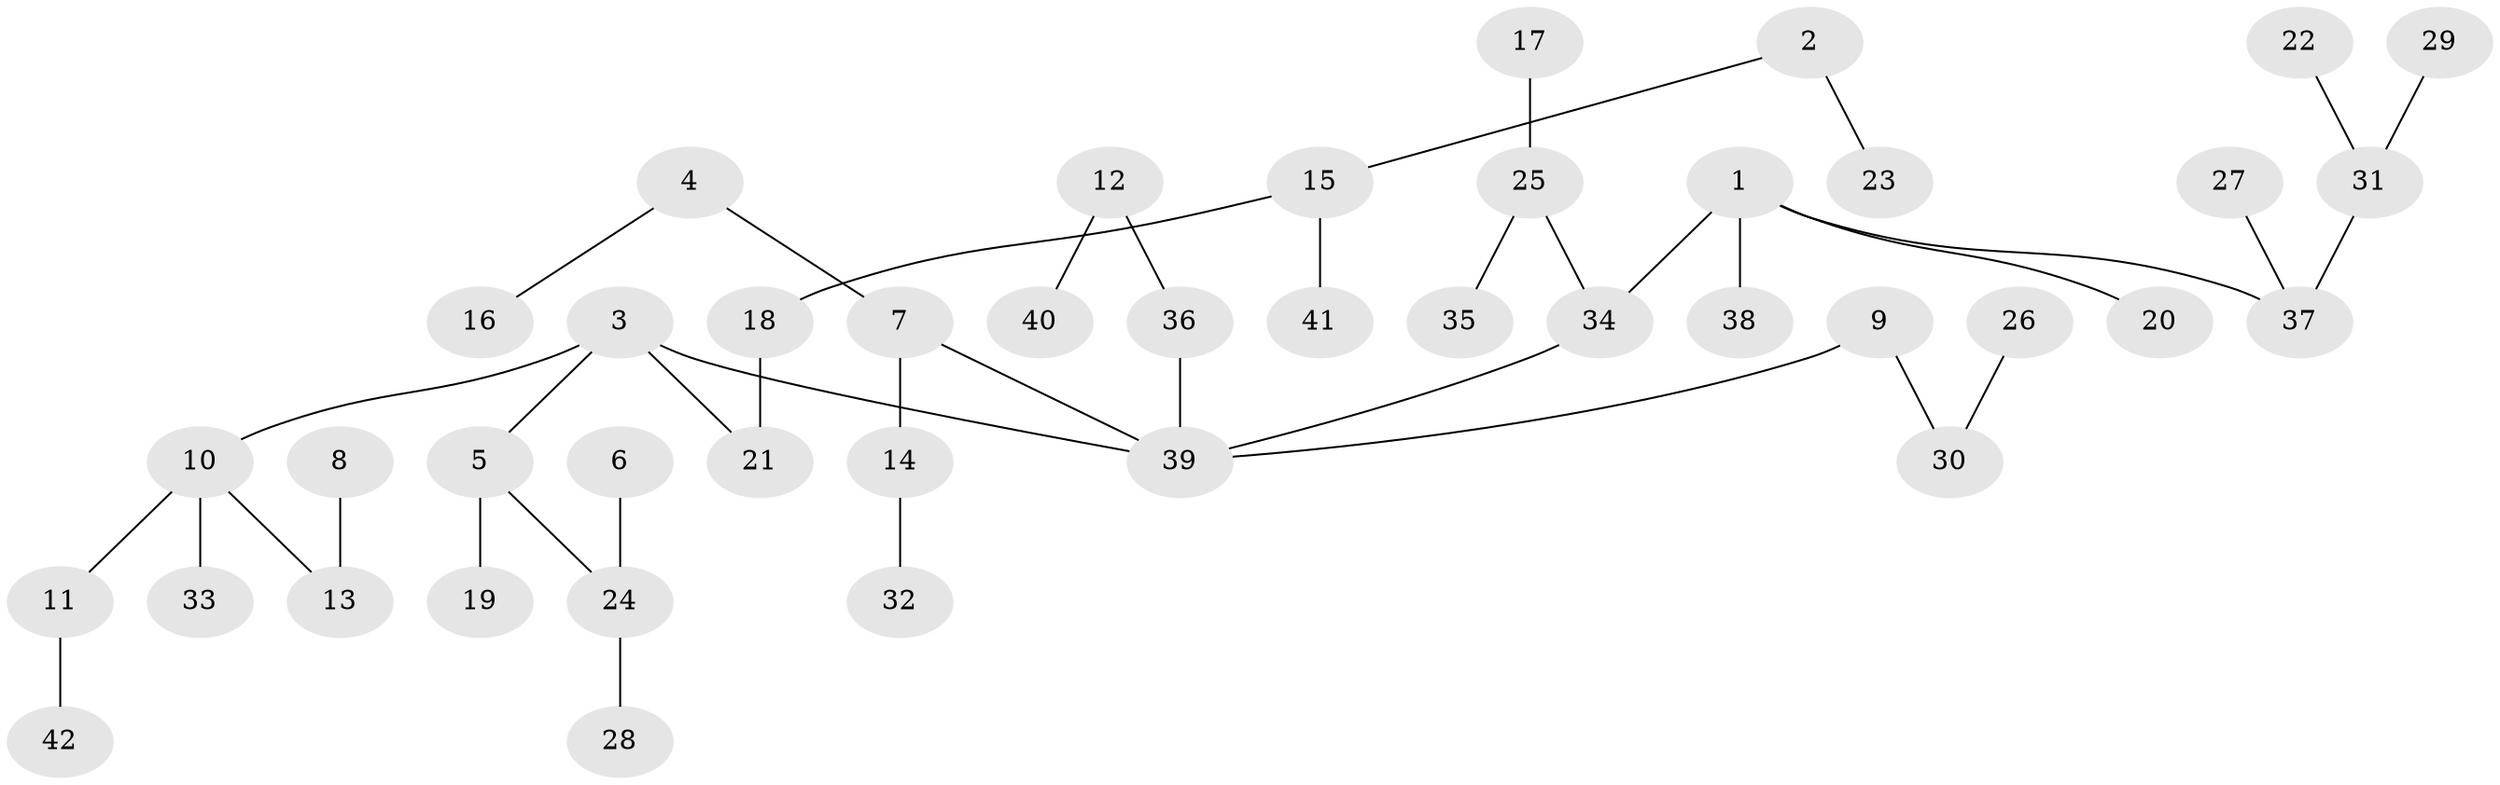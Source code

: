 // original degree distribution, {6: 0.024096385542168676, 5: 0.03614457831325301, 4: 0.08433734939759036, 3: 0.13253012048192772, 2: 0.1927710843373494, 1: 0.5301204819277109}
// Generated by graph-tools (version 1.1) at 2025/02/03/09/25 03:02:31]
// undirected, 42 vertices, 41 edges
graph export_dot {
graph [start="1"]
  node [color=gray90,style=filled];
  1;
  2;
  3;
  4;
  5;
  6;
  7;
  8;
  9;
  10;
  11;
  12;
  13;
  14;
  15;
  16;
  17;
  18;
  19;
  20;
  21;
  22;
  23;
  24;
  25;
  26;
  27;
  28;
  29;
  30;
  31;
  32;
  33;
  34;
  35;
  36;
  37;
  38;
  39;
  40;
  41;
  42;
  1 -- 20 [weight=1.0];
  1 -- 34 [weight=1.0];
  1 -- 37 [weight=1.0];
  1 -- 38 [weight=1.0];
  2 -- 15 [weight=1.0];
  2 -- 23 [weight=1.0];
  3 -- 5 [weight=1.0];
  3 -- 10 [weight=1.0];
  3 -- 21 [weight=1.0];
  3 -- 39 [weight=1.0];
  4 -- 7 [weight=1.0];
  4 -- 16 [weight=1.0];
  5 -- 19 [weight=1.0];
  5 -- 24 [weight=1.0];
  6 -- 24 [weight=1.0];
  7 -- 14 [weight=1.0];
  7 -- 39 [weight=1.0];
  8 -- 13 [weight=1.0];
  9 -- 30 [weight=1.0];
  9 -- 39 [weight=1.0];
  10 -- 11 [weight=1.0];
  10 -- 13 [weight=1.0];
  10 -- 33 [weight=1.0];
  11 -- 42 [weight=1.0];
  12 -- 36 [weight=1.0];
  12 -- 40 [weight=1.0];
  14 -- 32 [weight=1.0];
  15 -- 18 [weight=1.0];
  15 -- 41 [weight=1.0];
  17 -- 25 [weight=1.0];
  18 -- 21 [weight=1.0];
  22 -- 31 [weight=1.0];
  24 -- 28 [weight=1.0];
  25 -- 34 [weight=1.0];
  25 -- 35 [weight=1.0];
  26 -- 30 [weight=1.0];
  27 -- 37 [weight=1.0];
  29 -- 31 [weight=1.0];
  31 -- 37 [weight=1.0];
  34 -- 39 [weight=1.0];
  36 -- 39 [weight=1.0];
}
